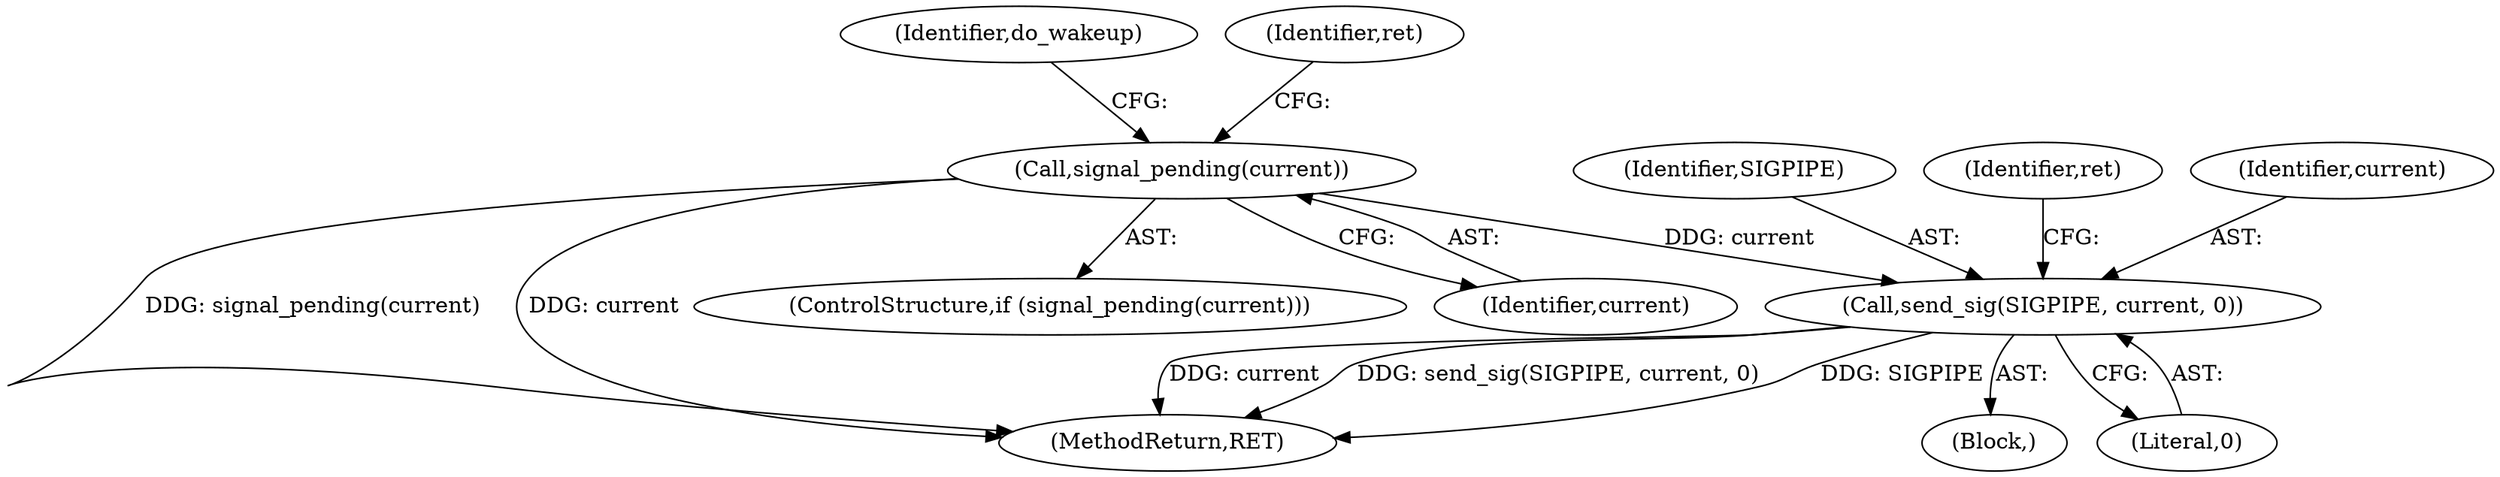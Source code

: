 digraph "0_linux_f0d1bec9d58d4c038d0ac958c9af82be6eb18045_1@API" {
"1000329" [label="(Call,send_sig(SIGPIPE, current, 0))"];
"1000553" [label="(Call,signal_pending(current))"];
"1000332" [label="(Literal,0)"];
"1000553" [label="(Call,signal_pending(current))"];
"1000565" [label="(Identifier,do_wakeup)"];
"1000554" [label="(Identifier,current)"];
"1000330" [label="(Identifier,SIGPIPE)"];
"1000644" [label="(MethodReturn,RET)"];
"1000558" [label="(Identifier,ret)"];
"1000328" [label="(Block,)"];
"1000335" [label="(Identifier,ret)"];
"1000552" [label="(ControlStructure,if (signal_pending(current)))"];
"1000329" [label="(Call,send_sig(SIGPIPE, current, 0))"];
"1000331" [label="(Identifier,current)"];
"1000329" -> "1000328"  [label="AST: "];
"1000329" -> "1000332"  [label="CFG: "];
"1000330" -> "1000329"  [label="AST: "];
"1000331" -> "1000329"  [label="AST: "];
"1000332" -> "1000329"  [label="AST: "];
"1000335" -> "1000329"  [label="CFG: "];
"1000329" -> "1000644"  [label="DDG: current"];
"1000329" -> "1000644"  [label="DDG: send_sig(SIGPIPE, current, 0)"];
"1000329" -> "1000644"  [label="DDG: SIGPIPE"];
"1000553" -> "1000329"  [label="DDG: current"];
"1000553" -> "1000552"  [label="AST: "];
"1000553" -> "1000554"  [label="CFG: "];
"1000554" -> "1000553"  [label="AST: "];
"1000558" -> "1000553"  [label="CFG: "];
"1000565" -> "1000553"  [label="CFG: "];
"1000553" -> "1000644"  [label="DDG: signal_pending(current)"];
"1000553" -> "1000644"  [label="DDG: current"];
}
